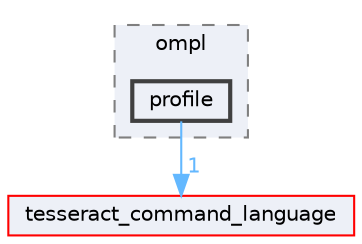 digraph "tesseract_motion_planners/ompl/include/tesseract_motion_planners/ompl/profile"
{
 // LATEX_PDF_SIZE
  bgcolor="transparent";
  edge [fontname=Helvetica,fontsize=10,labelfontname=Helvetica,labelfontsize=10];
  node [fontname=Helvetica,fontsize=10,shape=box,height=0.2,width=0.4];
  compound=true
  subgraph clusterdir_790fe6f97ad3d7705750b340300ec292 {
    graph [ bgcolor="#edf0f7", pencolor="grey50", label="ompl", fontname=Helvetica,fontsize=10 style="filled,dashed", URL="dir_790fe6f97ad3d7705750b340300ec292.html",tooltip=""]
  dir_bfdd9964ced341203ecfb0cee969ceed [label="profile", fillcolor="#edf0f7", color="grey25", style="filled,bold", URL="dir_bfdd9964ced341203ecfb0cee969ceed.html",tooltip=""];
  }
  dir_fa47c2fa9b13a12fc195f1b83854b816 [label="tesseract_command_language", fillcolor="#edf0f7", color="red", style="filled", URL="dir_fa47c2fa9b13a12fc195f1b83854b816.html",tooltip=""];
  dir_bfdd9964ced341203ecfb0cee969ceed->dir_fa47c2fa9b13a12fc195f1b83854b816 [headlabel="1", labeldistance=1.5 headhref="dir_000028_000048.html" color="steelblue1" fontcolor="steelblue1"];
}

